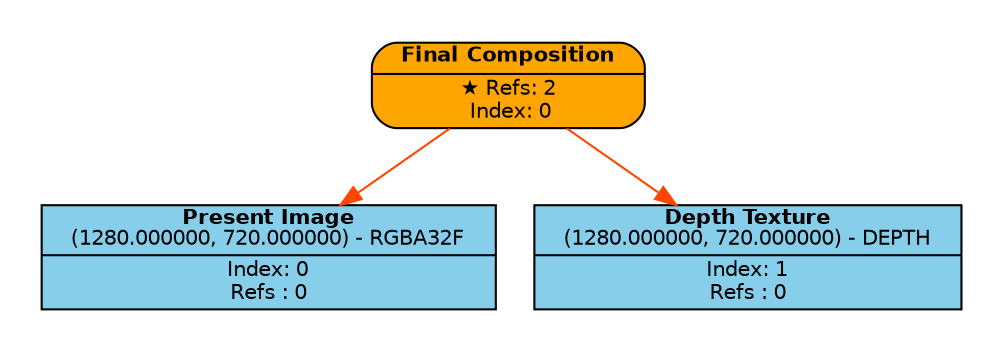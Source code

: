 digraph FrameGraph {
graph [style=invis, rankdir="TB" ordering=out, splines=spline]
node [shape=record, fontname="helvetica", fontsize=10, margin="0.2,0.03"]

P0 [label=<{ {<B>Final Composition</B>} | {&#x2605; Refs: 2<BR/> Index: 0} }> style="rounded,filled", fillcolor=orange]

R0_1 [label=<{ {<B>Present Image</B><BR/>(1280.000000, 720.000000) - RGBA32F} | {Index: 0<BR/>Refs : 0} }> style=filled, fillcolor=skyblue]
R1_1 [label=<{ {<B>Depth Texture</B><BR/>(1280.000000, 720.000000) - DEPTH} | {Index: 1<BR/>Refs : 0} }> style=filled, fillcolor=skyblue]

P0 -> { R0_1 R1_1 } [color=orangered]

R0_1 -> { } [color=olivedrab3]
R1_1 -> { } [color=olivedrab3]

subgraph cluster_0 {
P0 R0_1 R1_1 
}

subgraph cluster_imported_resources {
graph [style=dotted, fontname="helvetica", label=< <B>Imported</B> >]

}

}